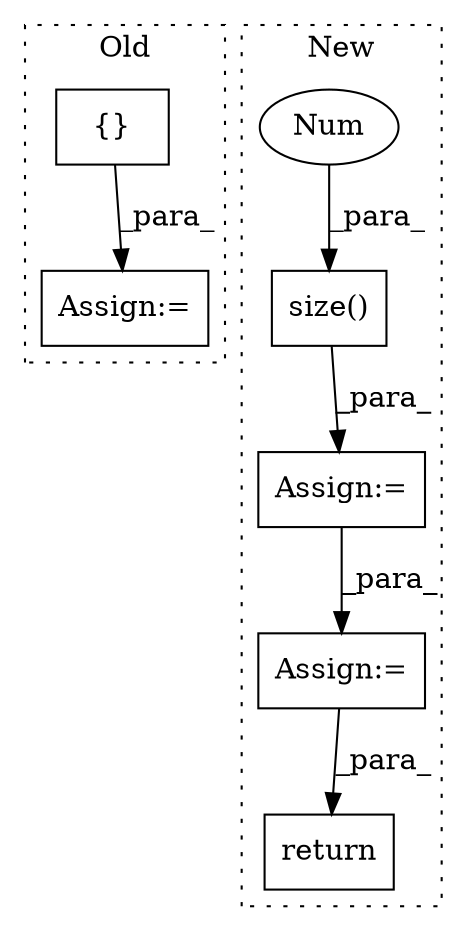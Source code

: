 digraph G {
subgraph cluster0 {
1 [label="{}" a="95" s="3885,3909" l="1,1" shape="box"];
5 [label="Assign:=" a="68" s="3882" l="3" shape="box"];
label = "Old";
style="dotted";
}
subgraph cluster1 {
2 [label="size()" a="75" s="5729,5738" l="8,1" shape="box"];
3 [label="Num" a="76" s="5737" l="1" shape="ellipse"];
4 [label="Assign:=" a="68" s="5766" l="3" shape="box"];
6 [label="Assign:=" a="68" s="5821" l="3" shape="box"];
7 [label="return" a="93" s="5990" l="7" shape="box"];
label = "New";
style="dotted";
}
1 -> 5 [label="_para_"];
2 -> 4 [label="_para_"];
3 -> 2 [label="_para_"];
4 -> 6 [label="_para_"];
6 -> 7 [label="_para_"];
}